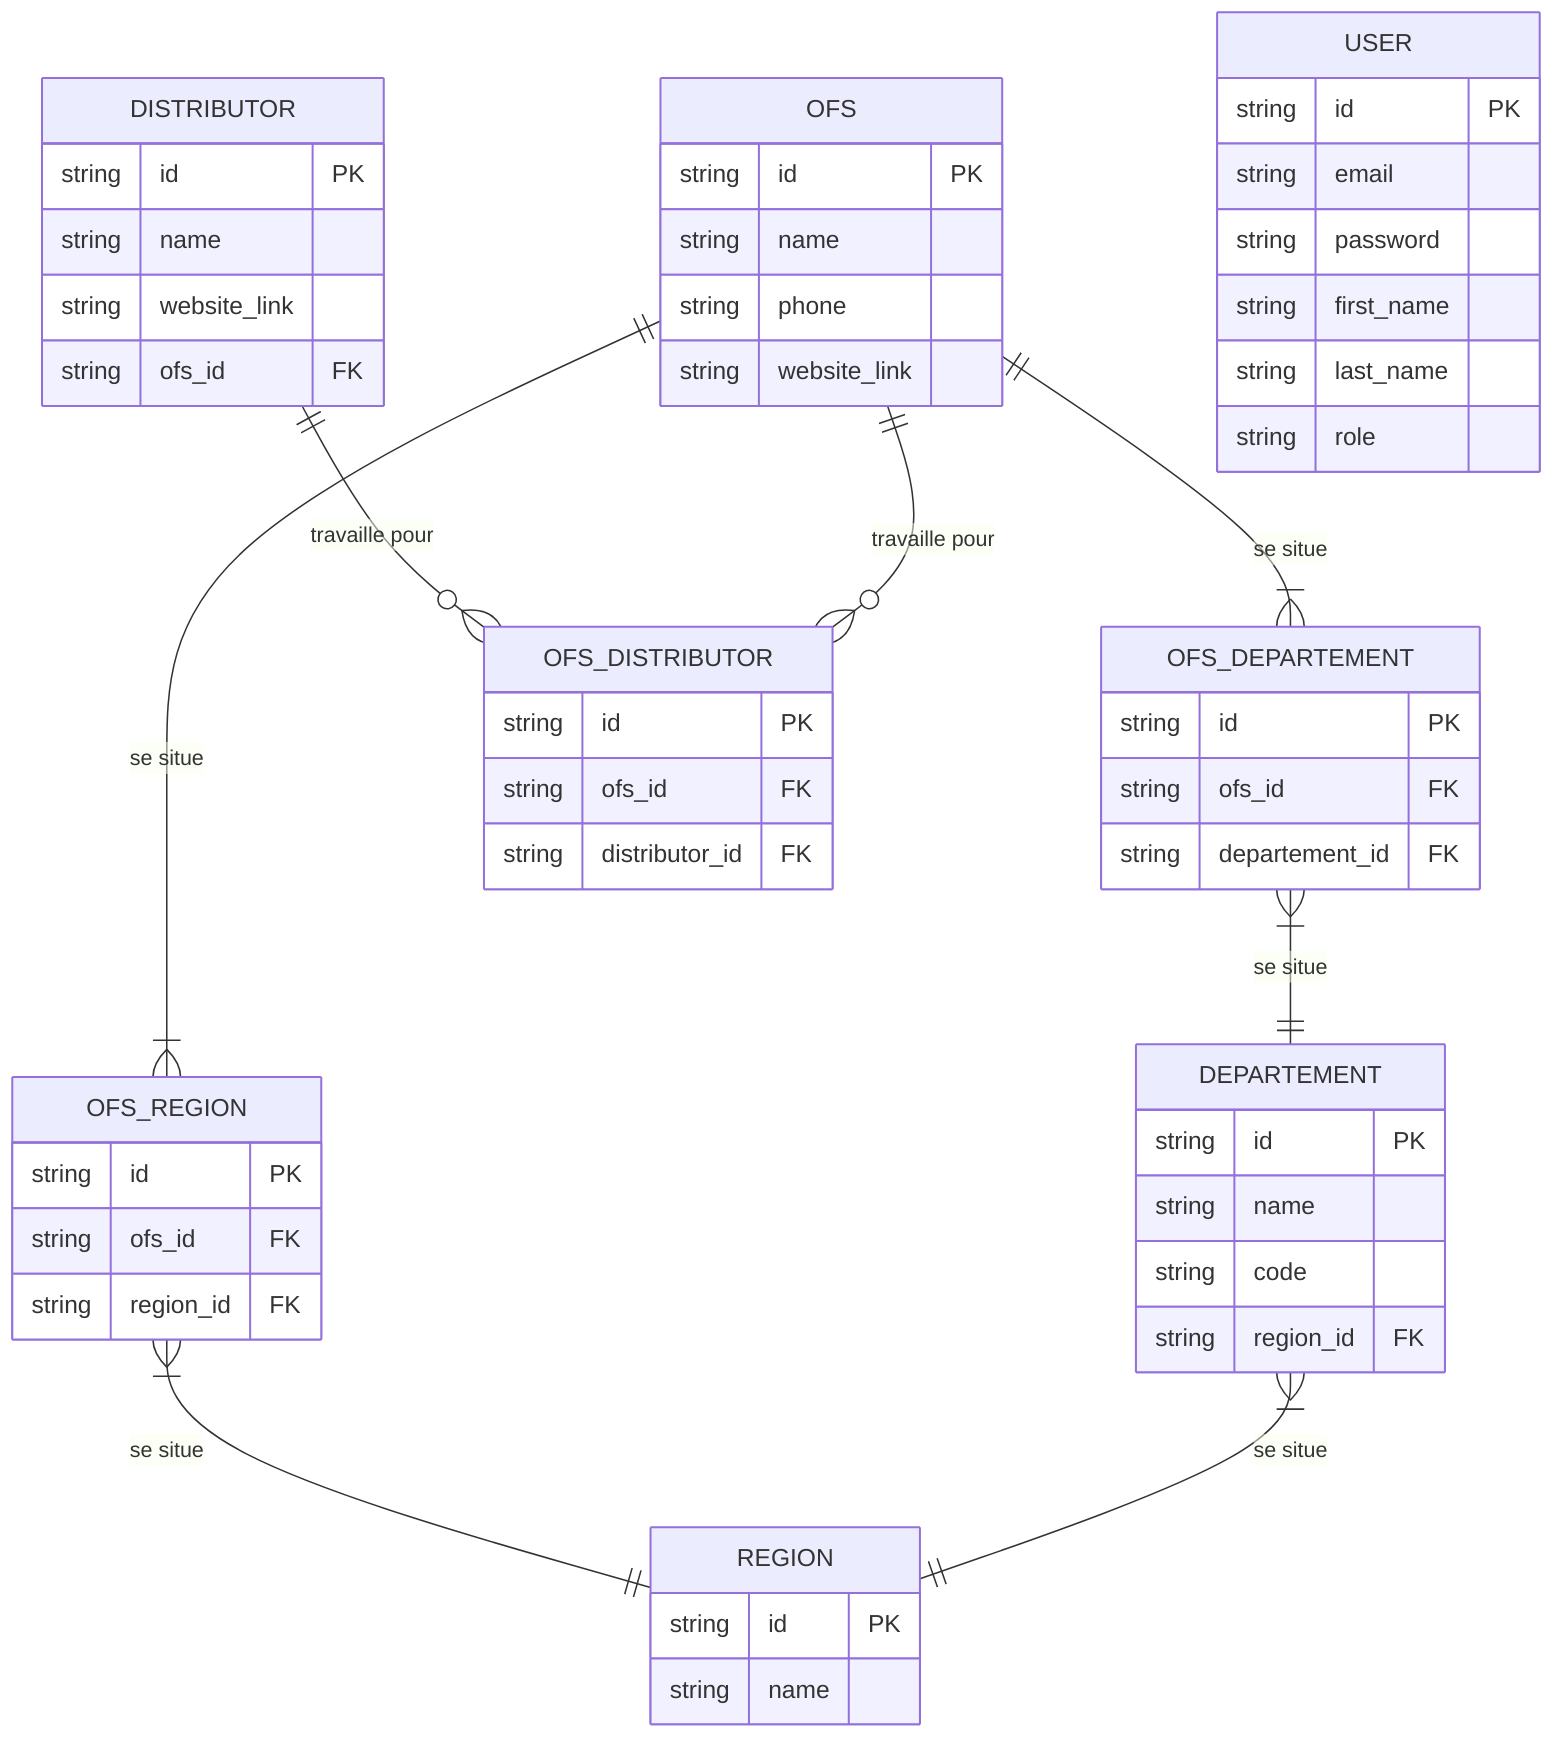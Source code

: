 erDiagram
    %% -------------------
    %% |  RELATIONSHIPS  |
    %% -------------------

    OFS ||--|{ OFS_REGION : "se situe"
    OFS_REGION }|--|| REGION : "se situe"
    OFS ||--|{ OFS_DEPARTEMENT : "se situe"
    OFS_DEPARTEMENT }|--|| DEPARTEMENT : "se situe"
    DEPARTEMENT }|--|| REGION : "se situe"
    DISTRIBUTOR ||--o{ OFS_DISTRIBUTOR : "travaille pour"
    OFS ||--o{ OFS_DISTRIBUTOR : "travaille pour"

    %% -------------------
    %% |    ENTITIES     |
    %% -------------------

    OFS {
        string id PK
        string name
        string phone
        string website_link
    }

    REGION {
      string id PK
      string name
    }

    OFS_REGION {
      string id PK
      string ofs_id FK
      string region_id FK
    }

    DEPARTEMENT {
      string id PK
      string name
      string code
      string region_id FK
    }

    OFS_DEPARTEMENT {
      string id PK
      string ofs_id FK
      string departement_id FK
    }

    DISTRIBUTOR {
      string id PK
      string name
      string website_link
      string ofs_id FK
    }

    OFS_DISTRIBUTOR {
      string id PK
      string ofs_id FK
      string distributor_id FK
    }

    USER {
      string id PK
      string email
      string password
      string first_name
      string last_name
      string role
    }